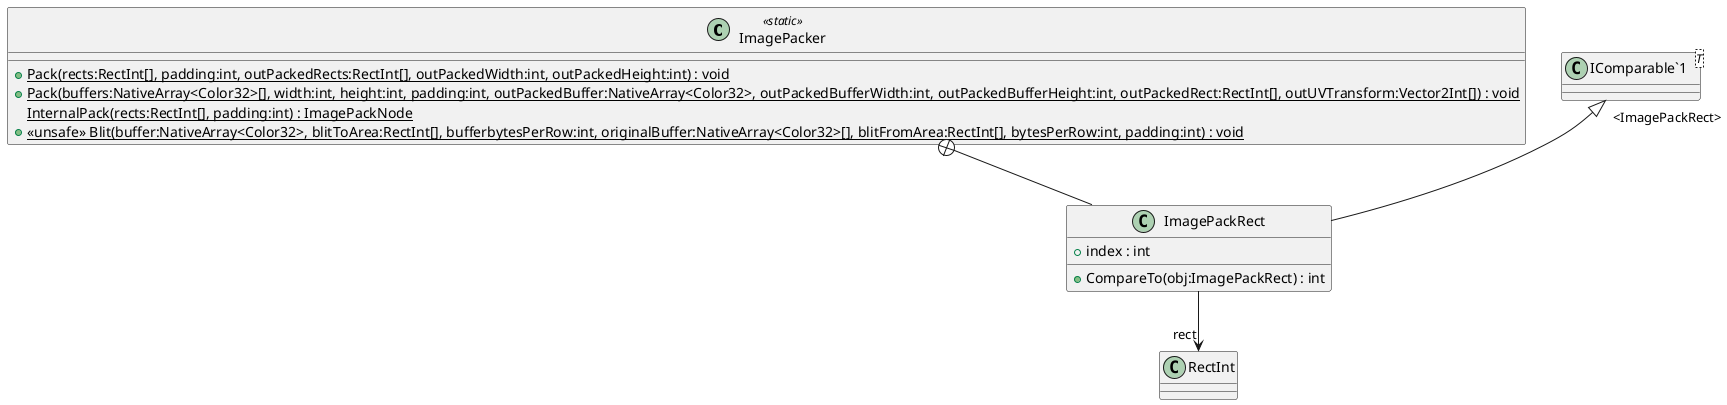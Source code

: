 @startuml
class ImagePacker <<static>> {
    + {static} Pack(rects:RectInt[], padding:int, outPackedRects:RectInt[], outPackedWidth:int, outPackedHeight:int) : void
    + {static} Pack(buffers:NativeArray<Color32>[], width:int, height:int, padding:int, outPackedBuffer:NativeArray<Color32>, outPackedBufferWidth:int, outPackedBufferHeight:int, outPackedRect:RectInt[], outUVTransform:Vector2Int[]) : void
    {static} InternalPack(rects:RectInt[], padding:int) : ImagePackNode
    + {static} <<unsafe>> Blit(buffer:NativeArray<Color32>, blitToArea:RectInt[], bufferbytesPerRow:int, originalBuffer:NativeArray<Color32>[], blitFromArea:RectInt[], bytesPerRow:int, padding:int) : void
}
class ImagePackRect {
    + index : int
    + CompareTo(obj:ImagePackRect) : int
}
class "IComparable`1"<T> {
}
ImagePacker +-- ImagePackRect
"IComparable`1" "<ImagePackRect>" <|-- ImagePackRect
ImagePackRect --> "rect" RectInt
@enduml
